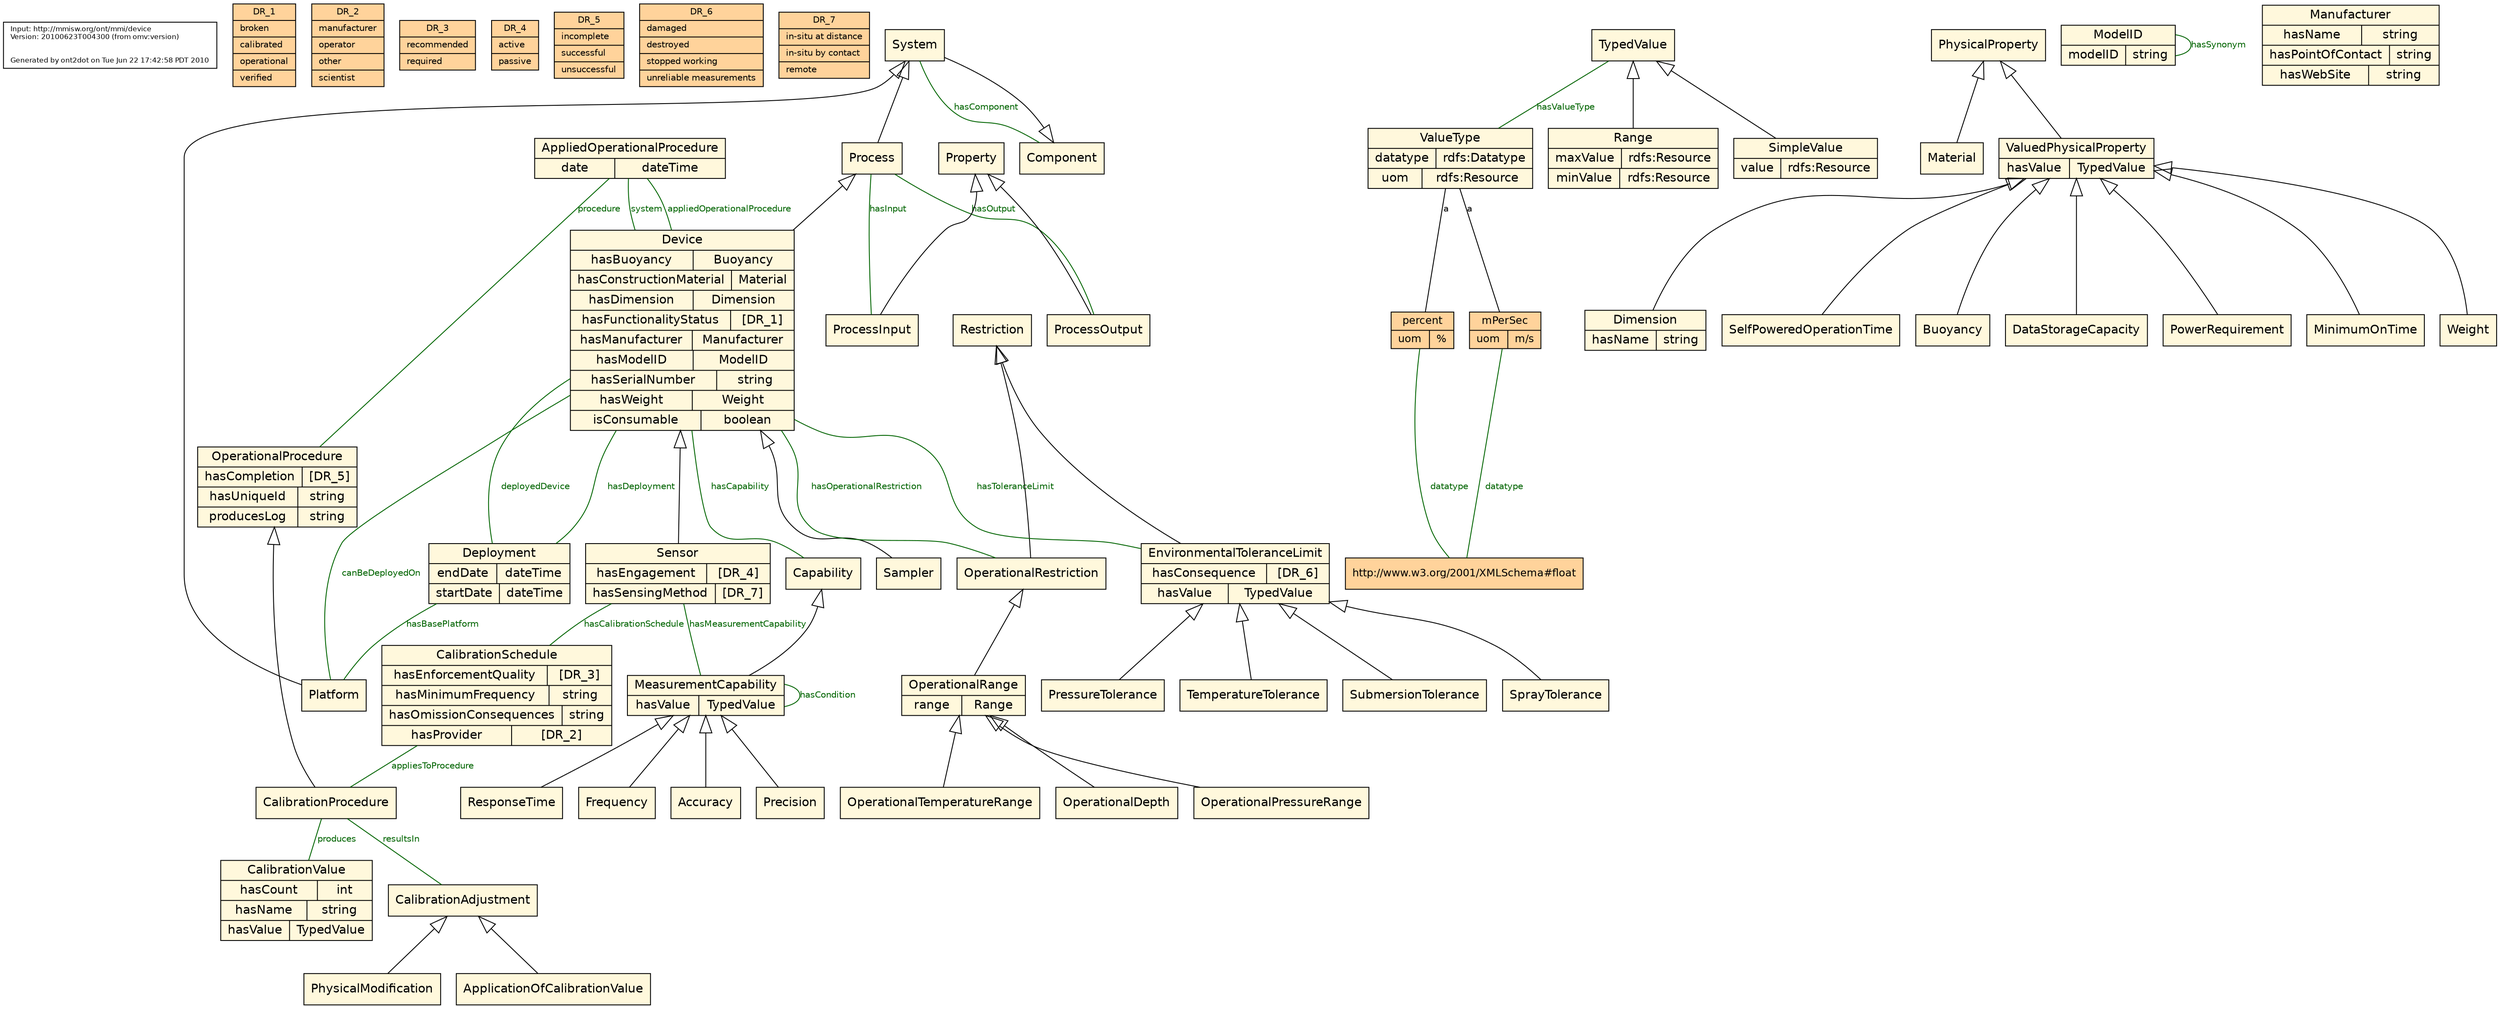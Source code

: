 # generated by org.mmisw.ont2dot.impl.jena.DotGeneratorJenaImpl on Tue Jun 22 17:42:58 PDT 2010
# --separate http://mmisw.org/ont/mmi/device/{TypedValue,PhysicalProperty,ModelID,Manufacturer}
# Input: http://mmisw.org/ont/mmi/device
# 

digraph {
"__generated_by__"  [ fontname="helvetica", fontsize=8, shape=box, label="\
Input: http://mmisw.org/ont/mmi/device\l\
Version: 20100623T004300 (from omv:version)\l\
\l\
\r\
Generated by ont2dot on Tue Jun 22 17:42:58 PDT 2010\r" ]

  node [ fontname="helvetica", fontsize=14, ];
  edge [ fontname="helvetica", fontsize=10, ];

 //////////
 // data ranges
  node [ shape=record, fillcolor=burlywood1, style=filled, fontsize=10, ]; 
  "-52aef671:1296241f541:-7fdd"  [ label="{DR_1|broken\l|calibrated\l|operational\l|verified\l}" ]
  "-52aef671:1296241f541:-7fe2"  [ label="{DR_2|manufacturer\l|operator\l|other\l|scientist\l}" ]
  "-52aef671:1296241f541:-7fe5"  [ label="{DR_3|recommended\l|required\l}" ]
  "-52aef671:1296241f541:-7fe8"  [ label="{DR_4|active\l|passive\l}" ]
  "-52aef671:1296241f541:-7fec"  [ label="{DR_5|incomplete\l|successful\l|unsuccessful\l}" ]
  "-52aef671:1296241f541:-7ff1"  [ label="{DR_6|damaged\l|destroyed\l|stopped working\l|unreliable measurements\l}" ]
  "-52aef671:1296241f541:-7ff5"  [ label="{DR_7|in-situ at distance\l|in-situ by contact\l|remote\l}" ]

 //////////
 // classes
  node [ shape=record, fillcolor=cornsilk, style=filled, fontname="helvetica", fontsize=14, ];
  "http://mmisw.org/ont/mmi/device/AppliedOperationalProcedure"   [ shape=record, label="{AppliedOperationalProcedure|{date|dateTime}}"  ]
  "http://mmisw.org/ont/mmi/device/ValueType"   [ shape=record, label="{ValueType|{datatype|rdfs:Datatype}|{uom|rdfs:Resource}}"  ]
  "http://mmisw.org/ont/mmi/device/Range"   [ shape=record, label="{Range|{maxValue|rdfs:Resource}|{minValue|rdfs:Resource}}"  ]
  "http://mmisw.org/ont/mmi/device/TemperatureTolerance"   [  label="TemperatureTolerance"  ]
  "http://mmisw.org/ont/mmi/device/Sampler"   [  label="Sampler"  ]
  "http://mmisw.org/ont/mmi/device/SubmersionTolerance"   [  label="SubmersionTolerance"  ]
  "http://mmisw.org/ont/mmi/device/ProcessOutput"   [  label="ProcessOutput"  ]
  "http://mmisw.org/ont/mmi/device/OperationalRange"   [ shape=record, label="{OperationalRange|{range|Range}}"  ]
  "http://mmisw.org/ont/mmi/device/PhysicalProperty"   [  label="PhysicalProperty"  ]
  "http://mmisw.org/ont/mmi/device/Dimension"   [ shape=record, label="{Dimension|{hasName|string}}"  ]
  "http://mmisw.org/ont/mmi/device/SprayTolerance"   [  label="SprayTolerance"  ]
  "http://mmisw.org/ont/mmi/device/OperationalRestriction"   [  label="OperationalRestriction"  ]
  "http://mmisw.org/ont/mmi/device/Platform"   [  label="Platform"  ]
  "http://mmisw.org/ont/mmi/device/ModelID"   [ shape=record, label="{ModelID|{modelID|string}}"  ]
  "http://mmisw.org/ont/mmi/device/SelfPoweredOperationTime"   [  label="SelfPoweredOperationTime"  ]
  "http://mmisw.org/ont/mmi/device/Restriction"   [  label="Restriction"  ]
  "http://mmisw.org/ont/mmi/device/CalibrationValue"   [ shape=record, label="{CalibrationValue|{hasCount|int}|{hasName|string}|{hasValue|TypedValue}}"  ]
  "http://mmisw.org/ont/mmi/device/System"   [  label="System"  ]
  "http://mmisw.org/ont/mmi/device/Buoyancy"   [  label="Buoyancy"  ]
  "http://mmisw.org/ont/mmi/device/Deployment"   [ shape=record, label="{Deployment|{endDate|dateTime}|{startDate|dateTime}}"  ]
  "http://mmisw.org/ont/mmi/device/MeasurementCapability"   [ shape=record, label="{MeasurementCapability|{hasValue|TypedValue}}"  ]
  "http://mmisw.org/ont/mmi/device/Sensor"   [ shape=record, label="{Sensor|{hasEngagement|[DR_4]}|{hasSensingMethod|[DR_7]}}"  ]
  "http://mmisw.org/ont/mmi/device/EnvironmentalToleranceLimit"   [ shape=record, label="{EnvironmentalToleranceLimit|{hasConsequence|[DR_6]}|{hasValue|TypedValue}}"  ]
  "http://mmisw.org/ont/mmi/device/Precision"   [  label="Precision"  ]
  "http://mmisw.org/ont/mmi/device/OperationalTemperatureRange"   [  label="OperationalTemperatureRange"  ]
  "http://mmisw.org/ont/mmi/device/TypedValue"   [  label="TypedValue"  ]
  "http://mmisw.org/ont/mmi/device/PhysicalModification"   [  label="PhysicalModification"  ]
  "http://mmisw.org/ont/mmi/device/OperationalDepth"   [  label="OperationalDepth"  ]
  "http://mmisw.org/ont/mmi/device/Process"   [  label="Process"  ]
  "http://mmisw.org/ont/mmi/device/OperationalPressureRange"   [  label="OperationalPressureRange"  ]
  "http://mmisw.org/ont/mmi/device/CalibrationProcedure"   [  label="CalibrationProcedure"  ]
  "http://mmisw.org/ont/mmi/device/Material"   [  label="Material"  ]
  "http://mmisw.org/ont/mmi/device/CalibrationSchedule"   [ shape=record, label="{CalibrationSchedule|{hasEnforcementQuality|[DR_3]}|{hasMinimumFrequency|string}|{hasOmissionConsequences|string}|{hasProvider|[DR_2]}}"  ]
  "http://mmisw.org/ont/mmi/device/SimpleValue"   [ shape=record, label="{SimpleValue|{value|rdfs:Resource}}"  ]
  "http://mmisw.org/ont/mmi/device/Capability"   [  label="Capability"  ]
  "http://mmisw.org/ont/mmi/device/ResponseTime"   [  label="ResponseTime"  ]
  "http://mmisw.org/ont/mmi/device/PressureTolerance"   [  label="PressureTolerance"  ]
  "http://mmisw.org/ont/mmi/device/CalibrationAdjustment"   [  label="CalibrationAdjustment"  ]
  "http://mmisw.org/ont/mmi/device/DataStorageCapacity"   [  label="DataStorageCapacity"  ]
  "http://mmisw.org/ont/mmi/device/Device"   [ shape=record, label="{Device|{hasBuoyancy|Buoyancy}|{hasConstructionMaterial|Material}|{hasDimension|Dimension}|{hasFunctionalityStatus|[DR_1]}|{hasManufacturer|Manufacturer}|{hasModelID|ModelID}|{hasSerialNumber|string}|{hasWeight|Weight}|{isConsumable|boolean}}"  ]
  "http://mmisw.org/ont/mmi/device/ValuedPhysicalProperty"   [ shape=record, label="{ValuedPhysicalProperty|{hasValue|TypedValue}}"  ]
  "http://mmisw.org/ont/mmi/device/Frequency"   [  label="Frequency"  ]
  "http://mmisw.org/ont/mmi/device/Component"   [  label="Component"  ]
  "http://mmisw.org/ont/mmi/device/ApplicationOfCalibrationValue"   [  label="ApplicationOfCalibrationValue"  ]
  "http://mmisw.org/ont/mmi/device/PowerRequirement"   [  label="PowerRequirement"  ]
  "http://mmisw.org/ont/mmi/device/Manufacturer"   [ shape=record, label="{Manufacturer|{hasName|string}|{hasPointOfContact|string}|{hasWebSite|string}}"  ]
  "http://mmisw.org/ont/mmi/device/MinimumOnTime"   [  label="MinimumOnTime"  ]
  "http://mmisw.org/ont/mmi/device/Property"   [  label="Property"  ]
  "http://mmisw.org/ont/mmi/device/OperationalProcedure"   [ shape=record, label="{OperationalProcedure|{hasCompletion|[DR_5]}|{hasUniqueId|string}|{producesLog|string}}"  ]
  "http://mmisw.org/ont/mmi/device/ProcessInput"   [  label="ProcessInput"  ]
  "http://mmisw.org/ont/mmi/device/Accuracy"   [  label="Accuracy"  ]
  "http://mmisw.org/ont/mmi/device/Weight"   [  label="Weight"  ]

 ////////////////////////
 // subclass declarations
  edge   [ dir=back, arrowtail=onormal, arrowhead=none, arrowsize=2.0, ]; 
  "http://mmisw.org/ont/mmi/device/TypedValue"  ->  "http://mmisw.org/ont/mmi/device/Range"
  "http://mmisw.org/ont/mmi/device/EnvironmentalToleranceLimit"  ->  "http://mmisw.org/ont/mmi/device/TemperatureTolerance"
  "http://mmisw.org/ont/mmi/device/Device"  ->  "http://mmisw.org/ont/mmi/device/Sampler"
  "http://mmisw.org/ont/mmi/device/EnvironmentalToleranceLimit"  ->  "http://mmisw.org/ont/mmi/device/SubmersionTolerance"
  "http://mmisw.org/ont/mmi/device/Property"  ->  "http://mmisw.org/ont/mmi/device/ProcessOutput"
  "http://mmisw.org/ont/mmi/device/OperationalRestriction"  ->  "http://mmisw.org/ont/mmi/device/OperationalRange"
  "http://mmisw.org/ont/mmi/device/ValuedPhysicalProperty"  ->  "http://mmisw.org/ont/mmi/device/Dimension"
  "http://mmisw.org/ont/mmi/device/EnvironmentalToleranceLimit"  ->  "http://mmisw.org/ont/mmi/device/SprayTolerance"
  "http://mmisw.org/ont/mmi/device/Restriction"  ->  "http://mmisw.org/ont/mmi/device/OperationalRestriction"
  "http://mmisw.org/ont/mmi/device/System"  ->  "http://mmisw.org/ont/mmi/device/Platform"
  "http://mmisw.org/ont/mmi/device/ValuedPhysicalProperty"  ->  "http://mmisw.org/ont/mmi/device/SelfPoweredOperationTime"
  "http://mmisw.org/ont/mmi/device/Component"  ->  "http://mmisw.org/ont/mmi/device/System"
  "http://mmisw.org/ont/mmi/device/ValuedPhysicalProperty"  ->  "http://mmisw.org/ont/mmi/device/Buoyancy"
  "http://mmisw.org/ont/mmi/device/Capability"  ->  "http://mmisw.org/ont/mmi/device/MeasurementCapability"
  "http://mmisw.org/ont/mmi/device/Device"  ->  "http://mmisw.org/ont/mmi/device/Sensor"
  "http://mmisw.org/ont/mmi/device/Restriction"  ->  "http://mmisw.org/ont/mmi/device/EnvironmentalToleranceLimit"
  "http://mmisw.org/ont/mmi/device/MeasurementCapability"  ->  "http://mmisw.org/ont/mmi/device/Precision"
  "http://mmisw.org/ont/mmi/device/OperationalRange"  ->  "http://mmisw.org/ont/mmi/device/OperationalTemperatureRange"
  "http://mmisw.org/ont/mmi/device/CalibrationAdjustment"  ->  "http://mmisw.org/ont/mmi/device/PhysicalModification"
  "http://mmisw.org/ont/mmi/device/OperationalRange"  ->  "http://mmisw.org/ont/mmi/device/OperationalDepth"
  "http://mmisw.org/ont/mmi/device/System"  ->  "http://mmisw.org/ont/mmi/device/Process"
  "http://mmisw.org/ont/mmi/device/OperationalRange"  ->  "http://mmisw.org/ont/mmi/device/OperationalPressureRange"
  "http://mmisw.org/ont/mmi/device/OperationalProcedure"  ->  "http://mmisw.org/ont/mmi/device/CalibrationProcedure"
  "http://mmisw.org/ont/mmi/device/PhysicalProperty"  ->  "http://mmisw.org/ont/mmi/device/Material"
  "http://mmisw.org/ont/mmi/device/TypedValue"  ->  "http://mmisw.org/ont/mmi/device/SimpleValue"
  "http://mmisw.org/ont/mmi/device/MeasurementCapability"  ->  "http://mmisw.org/ont/mmi/device/ResponseTime"
  "http://mmisw.org/ont/mmi/device/EnvironmentalToleranceLimit"  ->  "http://mmisw.org/ont/mmi/device/PressureTolerance"
  "http://mmisw.org/ont/mmi/device/ValuedPhysicalProperty"  ->  "http://mmisw.org/ont/mmi/device/DataStorageCapacity"
  "http://mmisw.org/ont/mmi/device/Process"  ->  "http://mmisw.org/ont/mmi/device/Device"
  "http://mmisw.org/ont/mmi/device/PhysicalProperty"  ->  "http://mmisw.org/ont/mmi/device/ValuedPhysicalProperty"
  "http://mmisw.org/ont/mmi/device/MeasurementCapability"  ->  "http://mmisw.org/ont/mmi/device/Frequency"
  "http://mmisw.org/ont/mmi/device/CalibrationAdjustment"  ->  "http://mmisw.org/ont/mmi/device/ApplicationOfCalibrationValue"
  "http://mmisw.org/ont/mmi/device/ValuedPhysicalProperty"  ->  "http://mmisw.org/ont/mmi/device/PowerRequirement"
  "http://mmisw.org/ont/mmi/device/ValuedPhysicalProperty"  ->  "http://mmisw.org/ont/mmi/device/MinimumOnTime"
  "http://mmisw.org/ont/mmi/device/Property"  ->  "http://mmisw.org/ont/mmi/device/ProcessInput"
  "http://mmisw.org/ont/mmi/device/MeasurementCapability"  ->  "http://mmisw.org/ont/mmi/device/Accuracy"
  "http://mmisw.org/ont/mmi/device/ValuedPhysicalProperty"  ->  "http://mmisw.org/ont/mmi/device/Weight"

 ////////////////////
 // properties
  edge [ dir=back, color=darkgreen, fontcolor=darkgreen, fontsize=10, arrowhead=vee, arrowtail=none, arrowsize=1.0]; 
  "http://mmisw.org/ont/mmi/device/Sensor"  ->  "http://mmisw.org/ont/mmi/device/CalibrationSchedule"  [ label="hasCalibrationSchedule"  ]
  "http://mmisw.org/ont/mmi/device/Device"  ->  "http://mmisw.org/ont/mmi/device/Deployment"  [ label="hasDeployment"  ]
  "http://mmisw.org/ont/mmi/device/CalibrationSchedule"  ->  "http://mmisw.org/ont/mmi/device/CalibrationProcedure"  [ label="appliesToProcedure"  ]
  "http://mmisw.org/ont/mmi/device/CalibrationProcedure"  ->  "http://mmisw.org/ont/mmi/device/CalibrationAdjustment"  [ label="resultsIn"  ]
  "http://mmisw.org/ont/mmi/device/Sensor"  ->  "http://mmisw.org/ont/mmi/device/MeasurementCapability"  [ label="hasMeasurementCapability"  ]
  "http://mmisw.org/ont/mmi/device/Process"  ->  "http://mmisw.org/ont/mmi/device/ProcessInput"  [ label="hasInput"  ]
  "http://mmisw.org/ont/mmi/device/AppliedOperationalProcedure"  ->  "http://mmisw.org/ont/mmi/device/OperationalProcedure"  [ label="procedure"  ]
  "http://mmisw.org/ont/mmi/device/Device"  ->  "http://mmisw.org/ont/mmi/device/Capability"  [ label="hasCapability"  ]
  "http://mmisw.org/ont/mmi/device/Device"  ->  "http://mmisw.org/ont/mmi/device/EnvironmentalToleranceLimit"  [ label="hasToleranceLimit"  ]
  "http://mmisw.org/ont/mmi/device/ModelID"  ->  "http://mmisw.org/ont/mmi/device/ModelID"  [ label="hasSynonym"  ]
  "http://mmisw.org/ont/mmi/device/AppliedOperationalProcedure"  ->  "http://mmisw.org/ont/mmi/device/Device"  [ label="system"  ]
  "http://mmisw.org/ont/mmi/device/Deployment"  ->  "http://mmisw.org/ont/mmi/device/Device"  [ label="deployedDevice"  ]
  "http://mmisw.org/ont/mmi/device/Device"  ->  "http://mmisw.org/ont/mmi/device/Platform"  [ label="canBeDeployedOn"  ]
  "http://mmisw.org/ont/mmi/device/MeasurementCapability"  ->  "http://mmisw.org/ont/mmi/device/MeasurementCapability"  [ label="hasCondition"  ]
  "http://mmisw.org/ont/mmi/device/TypedValue"  ->  "http://mmisw.org/ont/mmi/device/ValueType"  [ label="hasValueType"  ]
  "http://mmisw.org/ont/mmi/device/Device"  ->  "http://mmisw.org/ont/mmi/device/AppliedOperationalProcedure"  [ label="appliedOperationalProcedure"  ]
  "http://mmisw.org/ont/mmi/device/Device"  ->  "http://mmisw.org/ont/mmi/device/OperationalRestriction"  [ label="hasOperationalRestriction"  ]
  "http://mmisw.org/ont/mmi/device/System"  ->  "http://mmisw.org/ont/mmi/device/Component"  [ label="hasComponent"  ]
  "http://mmisw.org/ont/mmi/device/Process"  ->  "http://mmisw.org/ont/mmi/device/ProcessOutput"  [ label="hasOutput"  ]
  "http://mmisw.org/ont/mmi/device/Deployment"  ->  "http://mmisw.org/ont/mmi/device/Platform"  [ label="hasBasePlatform"  ]
  "http://mmisw.org/ont/mmi/device/CalibrationProcedure"  ->  "http://mmisw.org/ont/mmi/device/CalibrationValue"  [ label="produces"  ]

 /////////////
 // instances
  node [ shape=box, fillcolor=burlywood1, style=filled, fontname="helvetica", fontsize=12, ]; 
  "http://mmisw.org/ont/mmi/device/percent"   [ shape=record, label="{percent|{uom|%}}"  ]
  "http://mmisw.org/ont/mmi/device/mPerSec"   [ shape=record, label="{mPerSec|{uom|m/s}}"  ]

 //////////////////
 // instantiations
  edge [ dir=normal, color=black, fontcolor=black, label="a", fontsize=10, arrowtail=vee, arrowhead=none, arrowsize=1.0];
  "http://mmisw.org/ont/mmi/device/ValueType"  ->  "http://mmisw.org/ont/mmi/device/percent" 
  "http://mmisw.org/ont/mmi/device/ValueType"  ->  "http://mmisw.org/ont/mmi/device/mPerSec" 

 ////////////////////
 // other statements
  edge [ dir=back, color=darkgreen, fontcolor=darkgreen, fontsize=10, arrowhead=vee, arrowtail=none, arrowsize=1.0]; 
  "http://mmisw.org/ont/mmi/device/percent"  ->  "http://www.w3.org/2001/XMLSchema#float"  [ label="datatype"  ]
  "http://mmisw.org/ont/mmi/device/mPerSec"  ->  "http://www.w3.org/2001/XMLSchema#float"  [ label="datatype"  ]

}
